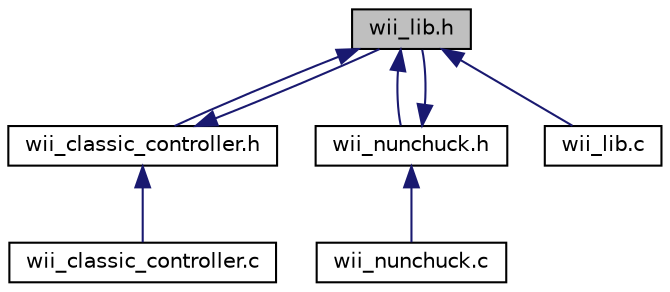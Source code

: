 digraph "wii_lib.h"
{
  edge [fontname="Helvetica",fontsize="10",labelfontname="Helvetica",labelfontsize="10"];
  node [fontname="Helvetica",fontsize="10",shape=record];
  Node5 [label="wii_lib.h",height=0.2,width=0.4,color="black", fillcolor="grey75", style="filled", fontcolor="black"];
  Node5 -> Node6 [dir="back",color="midnightblue",fontsize="10",style="solid",fontname="Helvetica"];
  Node6 [label="wii_classic_controller.h",height=0.2,width=0.4,color="black", fillcolor="white", style="filled",URL="$wii__classic__controller_8h.html",tooltip="Defines public constants, macros, and constant functions available for the \"wii                  clas..."];
  Node6 -> Node5 [dir="back",color="midnightblue",fontsize="10",style="solid",fontname="Helvetica"];
  Node6 -> Node7 [dir="back",color="midnightblue",fontsize="10",style="solid",fontname="Helvetica"];
  Node7 [label="wii_classic_controller.c",height=0.2,width=0.4,color="black", fillcolor="white", style="filled",URL="$wii__classic__controller_8c.html",tooltip="Implements functions used to interpret data read from a Wii classic controller device. "];
  Node5 -> Node8 [dir="back",color="midnightblue",fontsize="10",style="solid",fontname="Helvetica"];
  Node8 [label="wii_nunchuck.h",height=0.2,width=0.4,color="black", fillcolor="white", style="filled",URL="$wii__nunchuck_8h.html",tooltip="Defines public constants, macros, and constant functions available for the \"wii                  nunc..."];
  Node8 -> Node5 [dir="back",color="midnightblue",fontsize="10",style="solid",fontname="Helvetica"];
  Node8 -> Node9 [dir="back",color="midnightblue",fontsize="10",style="solid",fontname="Helvetica"];
  Node9 [label="wii_nunchuck.c",height=0.2,width=0.4,color="black", fillcolor="white", style="filled",URL="$wii__nunchuck_8c.html",tooltip="Implements functions used to interpret data read from a Wii nunchuck device. "];
  Node5 -> Node10 [dir="back",color="midnightblue",fontsize="10",style="solid",fontname="Helvetica"];
  Node10 [label="wii_lib.c",height=0.2,width=0.4,color="black", fillcolor="white", style="filled",URL="$wii__lib_8c.html",tooltip="Implements functions used to abstract away interacting with Wii devices over I2C. ..."];
}
